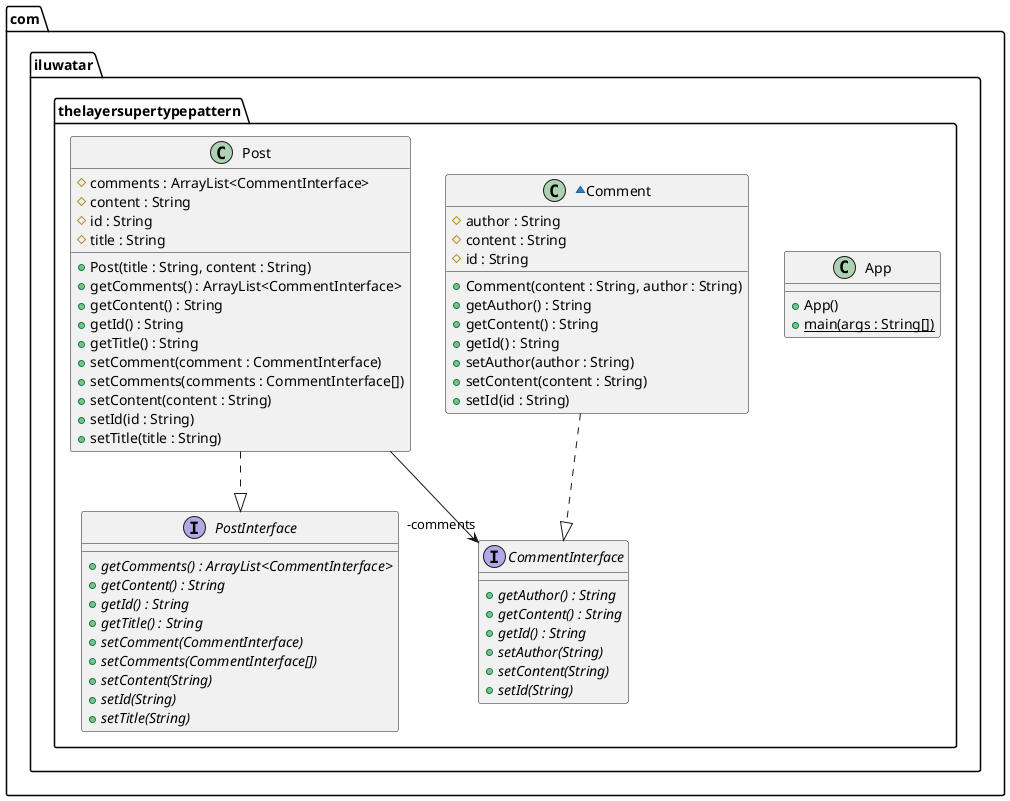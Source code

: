 @startuml
package com.iluwatar.thelayersupertypepattern {
  class App {
    + App()
    + main(args : String[]) {static}
  }
  ~class Comment {
    # author : String
    # content : String
    # id : String
    + Comment(content : String, author : String)
    + getAuthor() : String
    + getContent() : String
    + getId() : String
    + setAuthor(author : String)
    + setContent(content : String)
    + setId(id : String)
  }
  interface CommentInterface {
    + getAuthor() : String {abstract}
    + getContent() : String {abstract}
    + getId() : String {abstract}
    + setAuthor(String) {abstract}
    + setContent(String) {abstract}
    + setId(String) {abstract}
  }
  class Post {
    # comments : ArrayList<CommentInterface>
    # content : String
    # id : String
    # title : String
    + Post(title : String, content : String)
    + getComments() : ArrayList<CommentInterface>
    + getContent() : String
    + getId() : String
    + getTitle() : String
    + setComment(comment : CommentInterface)
    + setComments(comments : CommentInterface[])
    + setContent(content : String)
    + setId(id : String)
    + setTitle(title : String)
  }
  interface PostInterface {
    + getComments() : ArrayList<CommentInterface> {abstract}
    + getContent() : String {abstract}
    + getId() : String {abstract}
    + getTitle() : String {abstract}
    + setComment(CommentInterface) {abstract}
    + setComments(CommentInterface[]) {abstract}
    + setContent(String) {abstract}
    + setId(String) {abstract}
    + setTitle(String) {abstract}
  }
}
Post -->  "-comments" CommentInterface
Comment ..|> CommentInterface 
Post ..|> PostInterface 
@enduml